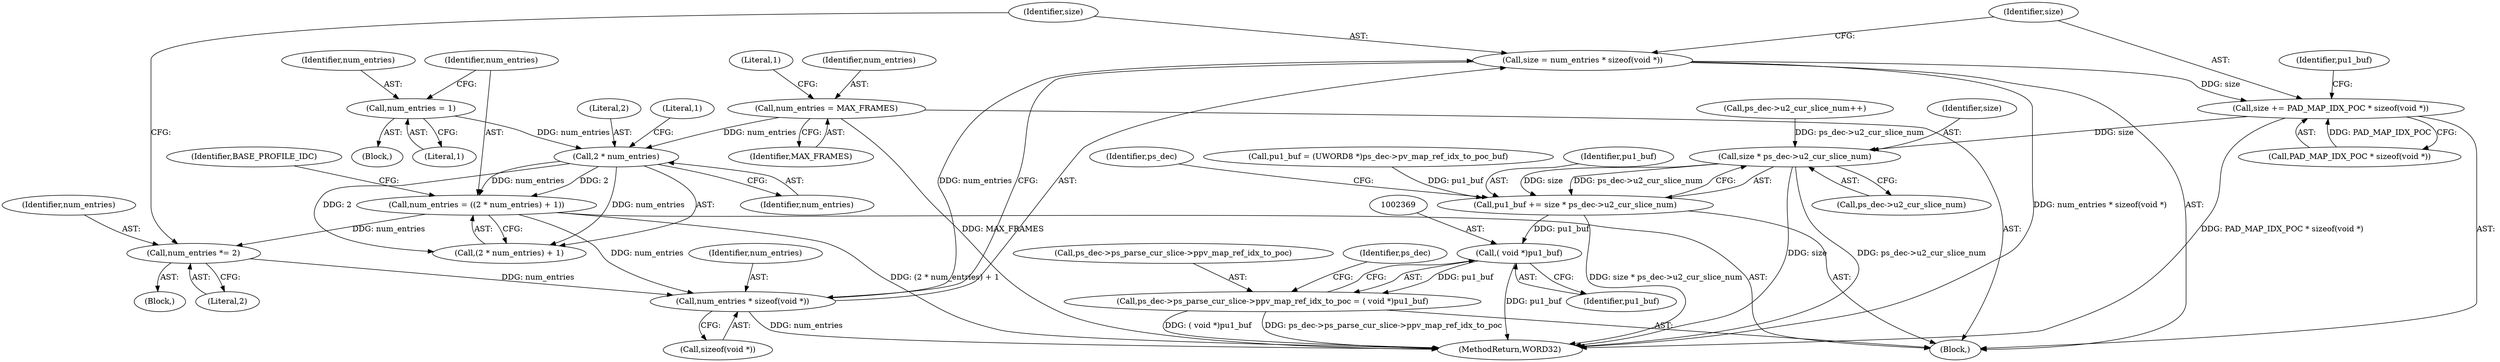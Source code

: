 digraph "0_Android_a78887bcffbc2995cf9ed72e0697acf560875e9e_2@API" {
"1002336" [label="(Call,size = num_entries * sizeof(void *))"];
"1002338" [label="(Call,num_entries * sizeof(void *))"];
"1002317" [label="(Call,num_entries = ((2 * num_entries) + 1))"];
"1002320" [label="(Call,2 * num_entries)"];
"1002314" [label="(Call,num_entries = 1)"];
"1002296" [label="(Call,num_entries = MAX_FRAMES)"];
"1002333" [label="(Call,num_entries *= 2)"];
"1002342" [label="(Call,size += PAD_MAP_IDX_POC * sizeof(void *))"];
"1002357" [label="(Call,size * ps_dec->u2_cur_slice_num)"];
"1002355" [label="(Call,pu1_buf += size * ps_dec->u2_cur_slice_num)"];
"1002368" [label="(Call,( void *)pu1_buf)"];
"1002362" [label="(Call,ps_dec->ps_parse_cur_slice->ppv_map_ref_idx_to_poc = ( void *)pu1_buf)"];
"1002362" [label="(Call,ps_dec->ps_parse_cur_slice->ppv_map_ref_idx_to_poc = ( void *)pu1_buf)"];
"1002349" [label="(Identifier,pu1_buf)"];
"1002338" [label="(Call,num_entries * sizeof(void *))"];
"1002339" [label="(Identifier,num_entries)"];
"1002292" [label="(Block,)"];
"1002373" [label="(Identifier,ps_dec)"];
"1002322" [label="(Identifier,num_entries)"];
"1002336" [label="(Call,size = num_entries * sizeof(void *))"];
"1002368" [label="(Call,( void *)pu1_buf)"];
"1002334" [label="(Identifier,num_entries)"];
"1002318" [label="(Identifier,num_entries)"];
"1002365" [label="(Identifier,ps_dec)"];
"1002359" [label="(Call,ps_dec->u2_cur_slice_num)"];
"1002319" [label="(Call,(2 * num_entries) + 1)"];
"1002340" [label="(Call,sizeof(void *))"];
"1002335" [label="(Literal,2)"];
"1002355" [label="(Call,pu1_buf += size * ps_dec->u2_cur_slice_num)"];
"1002326" [label="(Identifier,BASE_PROFILE_IDC)"];
"1002323" [label="(Literal,1)"];
"1002337" [label="(Identifier,size)"];
"1002302" [label="(Literal,1)"];
"1001148" [label="(Call,ps_dec->u2_cur_slice_num++)"];
"1002297" [label="(Identifier,num_entries)"];
"1002298" [label="(Identifier,MAX_FRAMES)"];
"1002314" [label="(Call,num_entries = 1)"];
"1002571" [label="(MethodReturn,WORD32)"];
"1002321" [label="(Literal,2)"];
"1002316" [label="(Literal,1)"];
"1002333" [label="(Call,num_entries *= 2)"];
"1002348" [label="(Call,pu1_buf = (UWORD8 *)ps_dec->pv_map_ref_idx_to_poc_buf)"];
"1002332" [label="(Block,)"];
"1002357" [label="(Call,size * ps_dec->u2_cur_slice_num)"];
"1002317" [label="(Call,num_entries = ((2 * num_entries) + 1))"];
"1002320" [label="(Call,2 * num_entries)"];
"1002343" [label="(Identifier,size)"];
"1002315" [label="(Identifier,num_entries)"];
"1002358" [label="(Identifier,size)"];
"1002370" [label="(Identifier,pu1_buf)"];
"1002363" [label="(Call,ps_dec->ps_parse_cur_slice->ppv_map_ref_idx_to_poc)"];
"1002342" [label="(Call,size += PAD_MAP_IDX_POC * sizeof(void *))"];
"1002344" [label="(Call,PAD_MAP_IDX_POC * sizeof(void *))"];
"1002356" [label="(Identifier,pu1_buf)"];
"1002313" [label="(Block,)"];
"1002296" [label="(Call,num_entries = MAX_FRAMES)"];
"1002336" -> "1002292"  [label="AST: "];
"1002336" -> "1002338"  [label="CFG: "];
"1002337" -> "1002336"  [label="AST: "];
"1002338" -> "1002336"  [label="AST: "];
"1002343" -> "1002336"  [label="CFG: "];
"1002336" -> "1002571"  [label="DDG: num_entries * sizeof(void *)"];
"1002338" -> "1002336"  [label="DDG: num_entries"];
"1002336" -> "1002342"  [label="DDG: size"];
"1002338" -> "1002340"  [label="CFG: "];
"1002339" -> "1002338"  [label="AST: "];
"1002340" -> "1002338"  [label="AST: "];
"1002338" -> "1002571"  [label="DDG: num_entries"];
"1002317" -> "1002338"  [label="DDG: num_entries"];
"1002333" -> "1002338"  [label="DDG: num_entries"];
"1002317" -> "1002292"  [label="AST: "];
"1002317" -> "1002319"  [label="CFG: "];
"1002318" -> "1002317"  [label="AST: "];
"1002319" -> "1002317"  [label="AST: "];
"1002326" -> "1002317"  [label="CFG: "];
"1002317" -> "1002571"  [label="DDG: (2 * num_entries) + 1"];
"1002320" -> "1002317"  [label="DDG: 2"];
"1002320" -> "1002317"  [label="DDG: num_entries"];
"1002317" -> "1002333"  [label="DDG: num_entries"];
"1002320" -> "1002319"  [label="AST: "];
"1002320" -> "1002322"  [label="CFG: "];
"1002321" -> "1002320"  [label="AST: "];
"1002322" -> "1002320"  [label="AST: "];
"1002323" -> "1002320"  [label="CFG: "];
"1002320" -> "1002319"  [label="DDG: 2"];
"1002320" -> "1002319"  [label="DDG: num_entries"];
"1002314" -> "1002320"  [label="DDG: num_entries"];
"1002296" -> "1002320"  [label="DDG: num_entries"];
"1002314" -> "1002313"  [label="AST: "];
"1002314" -> "1002316"  [label="CFG: "];
"1002315" -> "1002314"  [label="AST: "];
"1002316" -> "1002314"  [label="AST: "];
"1002318" -> "1002314"  [label="CFG: "];
"1002296" -> "1002292"  [label="AST: "];
"1002296" -> "1002298"  [label="CFG: "];
"1002297" -> "1002296"  [label="AST: "];
"1002298" -> "1002296"  [label="AST: "];
"1002302" -> "1002296"  [label="CFG: "];
"1002296" -> "1002571"  [label="DDG: MAX_FRAMES"];
"1002333" -> "1002332"  [label="AST: "];
"1002333" -> "1002335"  [label="CFG: "];
"1002334" -> "1002333"  [label="AST: "];
"1002335" -> "1002333"  [label="AST: "];
"1002337" -> "1002333"  [label="CFG: "];
"1002342" -> "1002292"  [label="AST: "];
"1002342" -> "1002344"  [label="CFG: "];
"1002343" -> "1002342"  [label="AST: "];
"1002344" -> "1002342"  [label="AST: "];
"1002349" -> "1002342"  [label="CFG: "];
"1002342" -> "1002571"  [label="DDG: PAD_MAP_IDX_POC * sizeof(void *)"];
"1002344" -> "1002342"  [label="DDG: PAD_MAP_IDX_POC"];
"1002342" -> "1002357"  [label="DDG: size"];
"1002357" -> "1002355"  [label="AST: "];
"1002357" -> "1002359"  [label="CFG: "];
"1002358" -> "1002357"  [label="AST: "];
"1002359" -> "1002357"  [label="AST: "];
"1002355" -> "1002357"  [label="CFG: "];
"1002357" -> "1002571"  [label="DDG: size"];
"1002357" -> "1002571"  [label="DDG: ps_dec->u2_cur_slice_num"];
"1002357" -> "1002355"  [label="DDG: size"];
"1002357" -> "1002355"  [label="DDG: ps_dec->u2_cur_slice_num"];
"1001148" -> "1002357"  [label="DDG: ps_dec->u2_cur_slice_num"];
"1002355" -> "1002292"  [label="AST: "];
"1002356" -> "1002355"  [label="AST: "];
"1002365" -> "1002355"  [label="CFG: "];
"1002355" -> "1002571"  [label="DDG: size * ps_dec->u2_cur_slice_num"];
"1002348" -> "1002355"  [label="DDG: pu1_buf"];
"1002355" -> "1002368"  [label="DDG: pu1_buf"];
"1002368" -> "1002362"  [label="AST: "];
"1002368" -> "1002370"  [label="CFG: "];
"1002369" -> "1002368"  [label="AST: "];
"1002370" -> "1002368"  [label="AST: "];
"1002362" -> "1002368"  [label="CFG: "];
"1002368" -> "1002571"  [label="DDG: pu1_buf"];
"1002368" -> "1002362"  [label="DDG: pu1_buf"];
"1002362" -> "1002292"  [label="AST: "];
"1002363" -> "1002362"  [label="AST: "];
"1002373" -> "1002362"  [label="CFG: "];
"1002362" -> "1002571"  [label="DDG: ( void *)pu1_buf"];
"1002362" -> "1002571"  [label="DDG: ps_dec->ps_parse_cur_slice->ppv_map_ref_idx_to_poc"];
}
